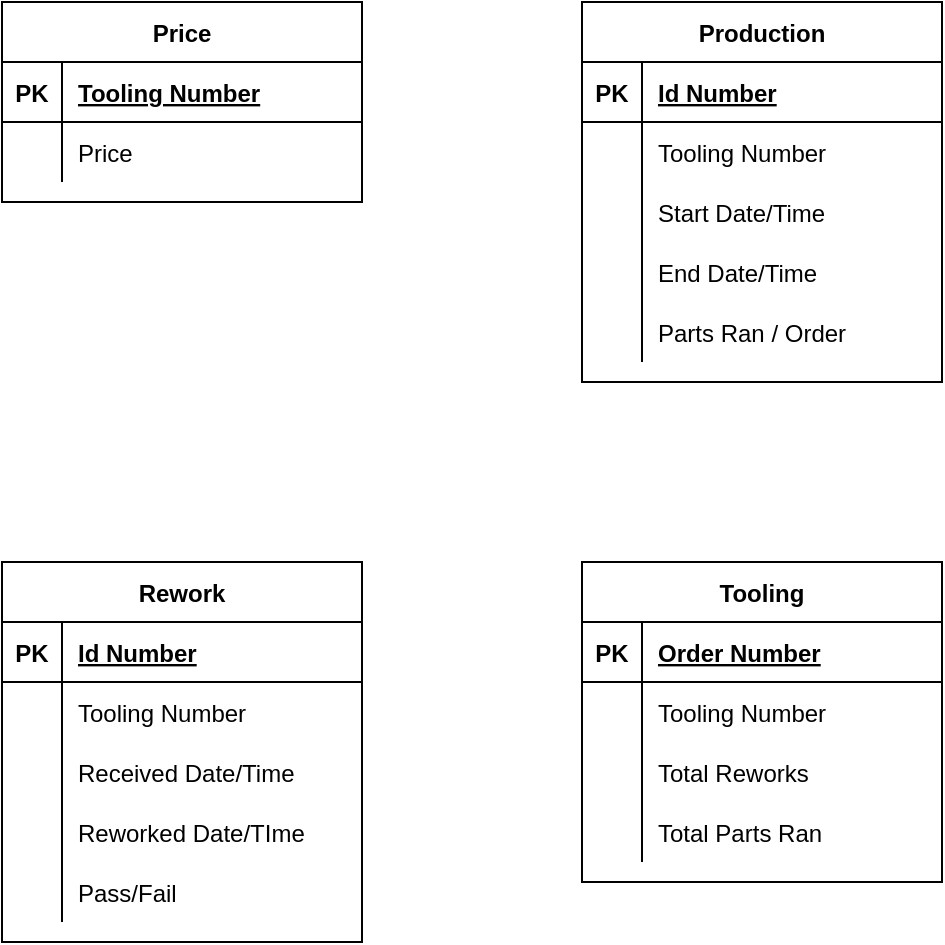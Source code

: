 <mxfile version="18.0.6" type="github">
  <diagram id="RRENwskyRE9DYIHY2a2I" name="Page-1">
    <mxGraphModel dx="1422" dy="762" grid="1" gridSize="10" guides="1" tooltips="1" connect="1" arrows="1" fold="1" page="1" pageScale="1" pageWidth="1100" pageHeight="850" math="0" shadow="0">
      <root>
        <mxCell id="0" />
        <mxCell id="1" parent="0" />
        <mxCell id="ueJi9EMiJd0sBEd1nQDv-1" value="Rework" style="shape=table;startSize=30;container=1;collapsible=1;childLayout=tableLayout;fixedRows=1;rowLines=0;fontStyle=1;align=center;resizeLast=1;" parent="1" vertex="1">
          <mxGeometry x="110" y="320" width="180" height="190" as="geometry" />
        </mxCell>
        <mxCell id="ueJi9EMiJd0sBEd1nQDv-2" value="" style="shape=tableRow;horizontal=0;startSize=0;swimlaneHead=0;swimlaneBody=0;fillColor=none;collapsible=0;dropTarget=0;points=[[0,0.5],[1,0.5]];portConstraint=eastwest;top=0;left=0;right=0;bottom=1;" parent="ueJi9EMiJd0sBEd1nQDv-1" vertex="1">
          <mxGeometry y="30" width="180" height="30" as="geometry" />
        </mxCell>
        <mxCell id="ueJi9EMiJd0sBEd1nQDv-3" value="PK" style="shape=partialRectangle;connectable=0;fillColor=none;top=0;left=0;bottom=0;right=0;fontStyle=1;overflow=hidden;" parent="ueJi9EMiJd0sBEd1nQDv-2" vertex="1">
          <mxGeometry width="30" height="30" as="geometry">
            <mxRectangle width="30" height="30" as="alternateBounds" />
          </mxGeometry>
        </mxCell>
        <mxCell id="ueJi9EMiJd0sBEd1nQDv-4" value="Id Number" style="shape=partialRectangle;connectable=0;fillColor=none;top=0;left=0;bottom=0;right=0;align=left;spacingLeft=6;fontStyle=5;overflow=hidden;" parent="ueJi9EMiJd0sBEd1nQDv-2" vertex="1">
          <mxGeometry x="30" width="150" height="30" as="geometry">
            <mxRectangle width="150" height="30" as="alternateBounds" />
          </mxGeometry>
        </mxCell>
        <mxCell id="ueJi9EMiJd0sBEd1nQDv-61" value="" style="shape=tableRow;horizontal=0;startSize=0;swimlaneHead=0;swimlaneBody=0;fillColor=none;collapsible=0;dropTarget=0;points=[[0,0.5],[1,0.5]];portConstraint=eastwest;top=0;left=0;right=0;bottom=0;" parent="ueJi9EMiJd0sBEd1nQDv-1" vertex="1">
          <mxGeometry y="60" width="180" height="30" as="geometry" />
        </mxCell>
        <mxCell id="ueJi9EMiJd0sBEd1nQDv-62" value="" style="shape=partialRectangle;connectable=0;fillColor=none;top=0;left=0;bottom=0;right=0;editable=1;overflow=hidden;" parent="ueJi9EMiJd0sBEd1nQDv-61" vertex="1">
          <mxGeometry width="30" height="30" as="geometry">
            <mxRectangle width="30" height="30" as="alternateBounds" />
          </mxGeometry>
        </mxCell>
        <mxCell id="ueJi9EMiJd0sBEd1nQDv-63" value="Tooling Number" style="shape=partialRectangle;connectable=0;fillColor=none;top=0;left=0;bottom=0;right=0;align=left;spacingLeft=6;overflow=hidden;" parent="ueJi9EMiJd0sBEd1nQDv-61" vertex="1">
          <mxGeometry x="30" width="150" height="30" as="geometry">
            <mxRectangle width="150" height="30" as="alternateBounds" />
          </mxGeometry>
        </mxCell>
        <mxCell id="ueJi9EMiJd0sBEd1nQDv-5" value="" style="shape=tableRow;horizontal=0;startSize=0;swimlaneHead=0;swimlaneBody=0;fillColor=none;collapsible=0;dropTarget=0;points=[[0,0.5],[1,0.5]];portConstraint=eastwest;top=0;left=0;right=0;bottom=0;" parent="ueJi9EMiJd0sBEd1nQDv-1" vertex="1">
          <mxGeometry y="90" width="180" height="30" as="geometry" />
        </mxCell>
        <mxCell id="ueJi9EMiJd0sBEd1nQDv-6" value="" style="shape=partialRectangle;connectable=0;fillColor=none;top=0;left=0;bottom=0;right=0;editable=1;overflow=hidden;" parent="ueJi9EMiJd0sBEd1nQDv-5" vertex="1">
          <mxGeometry width="30" height="30" as="geometry">
            <mxRectangle width="30" height="30" as="alternateBounds" />
          </mxGeometry>
        </mxCell>
        <mxCell id="ueJi9EMiJd0sBEd1nQDv-7" value="Received Date/Time" style="shape=partialRectangle;connectable=0;fillColor=none;top=0;left=0;bottom=0;right=0;align=left;spacingLeft=6;overflow=hidden;" parent="ueJi9EMiJd0sBEd1nQDv-5" vertex="1">
          <mxGeometry x="30" width="150" height="30" as="geometry">
            <mxRectangle width="150" height="30" as="alternateBounds" />
          </mxGeometry>
        </mxCell>
        <mxCell id="ueJi9EMiJd0sBEd1nQDv-8" value="" style="shape=tableRow;horizontal=0;startSize=0;swimlaneHead=0;swimlaneBody=0;fillColor=none;collapsible=0;dropTarget=0;points=[[0,0.5],[1,0.5]];portConstraint=eastwest;top=0;left=0;right=0;bottom=0;" parent="ueJi9EMiJd0sBEd1nQDv-1" vertex="1">
          <mxGeometry y="120" width="180" height="30" as="geometry" />
        </mxCell>
        <mxCell id="ueJi9EMiJd0sBEd1nQDv-9" value="" style="shape=partialRectangle;connectable=0;fillColor=none;top=0;left=0;bottom=0;right=0;editable=1;overflow=hidden;" parent="ueJi9EMiJd0sBEd1nQDv-8" vertex="1">
          <mxGeometry width="30" height="30" as="geometry">
            <mxRectangle width="30" height="30" as="alternateBounds" />
          </mxGeometry>
        </mxCell>
        <mxCell id="ueJi9EMiJd0sBEd1nQDv-10" value="Reworked Date/TIme" style="shape=partialRectangle;connectable=0;fillColor=none;top=0;left=0;bottom=0;right=0;align=left;spacingLeft=6;overflow=hidden;" parent="ueJi9EMiJd0sBEd1nQDv-8" vertex="1">
          <mxGeometry x="30" width="150" height="30" as="geometry">
            <mxRectangle width="150" height="30" as="alternateBounds" />
          </mxGeometry>
        </mxCell>
        <mxCell id="ZVsHlnKPKs3nifp8TrLM-56" value="" style="shape=tableRow;horizontal=0;startSize=0;swimlaneHead=0;swimlaneBody=0;fillColor=none;collapsible=0;dropTarget=0;points=[[0,0.5],[1,0.5]];portConstraint=eastwest;top=0;left=0;right=0;bottom=0;" vertex="1" parent="ueJi9EMiJd0sBEd1nQDv-1">
          <mxGeometry y="150" width="180" height="30" as="geometry" />
        </mxCell>
        <mxCell id="ZVsHlnKPKs3nifp8TrLM-57" value="" style="shape=partialRectangle;connectable=0;fillColor=none;top=0;left=0;bottom=0;right=0;editable=1;overflow=hidden;" vertex="1" parent="ZVsHlnKPKs3nifp8TrLM-56">
          <mxGeometry width="30" height="30" as="geometry">
            <mxRectangle width="30" height="30" as="alternateBounds" />
          </mxGeometry>
        </mxCell>
        <mxCell id="ZVsHlnKPKs3nifp8TrLM-58" value="Pass/Fail" style="shape=partialRectangle;connectable=0;fillColor=none;top=0;left=0;bottom=0;right=0;align=left;spacingLeft=6;overflow=hidden;" vertex="1" parent="ZVsHlnKPKs3nifp8TrLM-56">
          <mxGeometry x="30" width="150" height="30" as="geometry">
            <mxRectangle width="150" height="30" as="alternateBounds" />
          </mxGeometry>
        </mxCell>
        <mxCell id="ueJi9EMiJd0sBEd1nQDv-64" value="Production" style="shape=table;startSize=30;container=1;collapsible=1;childLayout=tableLayout;fixedRows=1;rowLines=0;fontStyle=1;align=center;resizeLast=1;" parent="1" vertex="1">
          <mxGeometry x="400" y="40" width="180" height="190" as="geometry" />
        </mxCell>
        <mxCell id="ueJi9EMiJd0sBEd1nQDv-65" value="" style="shape=tableRow;horizontal=0;startSize=0;swimlaneHead=0;swimlaneBody=0;fillColor=none;collapsible=0;dropTarget=0;points=[[0,0.5],[1,0.5]];portConstraint=eastwest;top=0;left=0;right=0;bottom=1;" parent="ueJi9EMiJd0sBEd1nQDv-64" vertex="1">
          <mxGeometry y="30" width="180" height="30" as="geometry" />
        </mxCell>
        <mxCell id="ueJi9EMiJd0sBEd1nQDv-66" value="PK" style="shape=partialRectangle;connectable=0;fillColor=none;top=0;left=0;bottom=0;right=0;fontStyle=1;overflow=hidden;" parent="ueJi9EMiJd0sBEd1nQDv-65" vertex="1">
          <mxGeometry width="30" height="30" as="geometry">
            <mxRectangle width="30" height="30" as="alternateBounds" />
          </mxGeometry>
        </mxCell>
        <mxCell id="ueJi9EMiJd0sBEd1nQDv-67" value="Id Number" style="shape=partialRectangle;connectable=0;fillColor=none;top=0;left=0;bottom=0;right=0;align=left;spacingLeft=6;fontStyle=5;overflow=hidden;" parent="ueJi9EMiJd0sBEd1nQDv-65" vertex="1">
          <mxGeometry x="30" width="150" height="30" as="geometry">
            <mxRectangle width="150" height="30" as="alternateBounds" />
          </mxGeometry>
        </mxCell>
        <mxCell id="ueJi9EMiJd0sBEd1nQDv-68" value="" style="shape=tableRow;horizontal=0;startSize=0;swimlaneHead=0;swimlaneBody=0;fillColor=none;collapsible=0;dropTarget=0;points=[[0,0.5],[1,0.5]];portConstraint=eastwest;top=0;left=0;right=0;bottom=0;" parent="ueJi9EMiJd0sBEd1nQDv-64" vertex="1">
          <mxGeometry y="60" width="180" height="30" as="geometry" />
        </mxCell>
        <mxCell id="ueJi9EMiJd0sBEd1nQDv-69" value="" style="shape=partialRectangle;connectable=0;fillColor=none;top=0;left=0;bottom=0;right=0;editable=1;overflow=hidden;" parent="ueJi9EMiJd0sBEd1nQDv-68" vertex="1">
          <mxGeometry width="30" height="30" as="geometry">
            <mxRectangle width="30" height="30" as="alternateBounds" />
          </mxGeometry>
        </mxCell>
        <mxCell id="ueJi9EMiJd0sBEd1nQDv-70" value="Tooling Number" style="shape=partialRectangle;connectable=0;fillColor=none;top=0;left=0;bottom=0;right=0;align=left;spacingLeft=6;overflow=hidden;" parent="ueJi9EMiJd0sBEd1nQDv-68" vertex="1">
          <mxGeometry x="30" width="150" height="30" as="geometry">
            <mxRectangle width="150" height="30" as="alternateBounds" />
          </mxGeometry>
        </mxCell>
        <mxCell id="ueJi9EMiJd0sBEd1nQDv-71" value="" style="shape=tableRow;horizontal=0;startSize=0;swimlaneHead=0;swimlaneBody=0;fillColor=none;collapsible=0;dropTarget=0;points=[[0,0.5],[1,0.5]];portConstraint=eastwest;top=0;left=0;right=0;bottom=0;" parent="ueJi9EMiJd0sBEd1nQDv-64" vertex="1">
          <mxGeometry y="90" width="180" height="30" as="geometry" />
        </mxCell>
        <mxCell id="ueJi9EMiJd0sBEd1nQDv-72" value="" style="shape=partialRectangle;connectable=0;fillColor=none;top=0;left=0;bottom=0;right=0;editable=1;overflow=hidden;" parent="ueJi9EMiJd0sBEd1nQDv-71" vertex="1">
          <mxGeometry width="30" height="30" as="geometry">
            <mxRectangle width="30" height="30" as="alternateBounds" />
          </mxGeometry>
        </mxCell>
        <mxCell id="ueJi9EMiJd0sBEd1nQDv-73" value="Start Date/Time" style="shape=partialRectangle;connectable=0;fillColor=none;top=0;left=0;bottom=0;right=0;align=left;spacingLeft=6;overflow=hidden;" parent="ueJi9EMiJd0sBEd1nQDv-71" vertex="1">
          <mxGeometry x="30" width="150" height="30" as="geometry">
            <mxRectangle width="150" height="30" as="alternateBounds" />
          </mxGeometry>
        </mxCell>
        <mxCell id="ueJi9EMiJd0sBEd1nQDv-74" value="" style="shape=tableRow;horizontal=0;startSize=0;swimlaneHead=0;swimlaneBody=0;fillColor=none;collapsible=0;dropTarget=0;points=[[0,0.5],[1,0.5]];portConstraint=eastwest;top=0;left=0;right=0;bottom=0;" parent="ueJi9EMiJd0sBEd1nQDv-64" vertex="1">
          <mxGeometry y="120" width="180" height="30" as="geometry" />
        </mxCell>
        <mxCell id="ueJi9EMiJd0sBEd1nQDv-75" value="" style="shape=partialRectangle;connectable=0;fillColor=none;top=0;left=0;bottom=0;right=0;editable=1;overflow=hidden;" parent="ueJi9EMiJd0sBEd1nQDv-74" vertex="1">
          <mxGeometry width="30" height="30" as="geometry">
            <mxRectangle width="30" height="30" as="alternateBounds" />
          </mxGeometry>
        </mxCell>
        <mxCell id="ueJi9EMiJd0sBEd1nQDv-76" value="End Date/Time" style="shape=partialRectangle;connectable=0;fillColor=none;top=0;left=0;bottom=0;right=0;align=left;spacingLeft=6;overflow=hidden;" parent="ueJi9EMiJd0sBEd1nQDv-74" vertex="1">
          <mxGeometry x="30" width="150" height="30" as="geometry">
            <mxRectangle width="150" height="30" as="alternateBounds" />
          </mxGeometry>
        </mxCell>
        <mxCell id="ueJi9EMiJd0sBEd1nQDv-80" value="" style="shape=tableRow;horizontal=0;startSize=0;swimlaneHead=0;swimlaneBody=0;fillColor=none;collapsible=0;dropTarget=0;points=[[0,0.5],[1,0.5]];portConstraint=eastwest;top=0;left=0;right=0;bottom=0;" parent="ueJi9EMiJd0sBEd1nQDv-64" vertex="1">
          <mxGeometry y="150" width="180" height="30" as="geometry" />
        </mxCell>
        <mxCell id="ueJi9EMiJd0sBEd1nQDv-81" value="" style="shape=partialRectangle;connectable=0;fillColor=none;top=0;left=0;bottom=0;right=0;editable=1;overflow=hidden;" parent="ueJi9EMiJd0sBEd1nQDv-80" vertex="1">
          <mxGeometry width="30" height="30" as="geometry">
            <mxRectangle width="30" height="30" as="alternateBounds" />
          </mxGeometry>
        </mxCell>
        <mxCell id="ueJi9EMiJd0sBEd1nQDv-82" value="Parts Ran / Order" style="shape=partialRectangle;connectable=0;fillColor=none;top=0;left=0;bottom=0;right=0;align=left;spacingLeft=6;overflow=hidden;" parent="ueJi9EMiJd0sBEd1nQDv-80" vertex="1">
          <mxGeometry x="30" width="150" height="30" as="geometry">
            <mxRectangle width="150" height="30" as="alternateBounds" />
          </mxGeometry>
        </mxCell>
        <mxCell id="ZVsHlnKPKs3nifp8TrLM-4" value="Tooling" style="shape=table;startSize=30;container=1;collapsible=1;childLayout=tableLayout;fixedRows=1;rowLines=0;fontStyle=1;align=center;resizeLast=1;" vertex="1" parent="1">
          <mxGeometry x="400" y="320" width="180" height="160" as="geometry" />
        </mxCell>
        <mxCell id="ZVsHlnKPKs3nifp8TrLM-5" value="" style="shape=tableRow;horizontal=0;startSize=0;swimlaneHead=0;swimlaneBody=0;fillColor=none;collapsible=0;dropTarget=0;points=[[0,0.5],[1,0.5]];portConstraint=eastwest;top=0;left=0;right=0;bottom=1;" vertex="1" parent="ZVsHlnKPKs3nifp8TrLM-4">
          <mxGeometry y="30" width="180" height="30" as="geometry" />
        </mxCell>
        <mxCell id="ZVsHlnKPKs3nifp8TrLM-6" value="PK" style="shape=partialRectangle;connectable=0;fillColor=none;top=0;left=0;bottom=0;right=0;fontStyle=1;overflow=hidden;" vertex="1" parent="ZVsHlnKPKs3nifp8TrLM-5">
          <mxGeometry width="30" height="30" as="geometry">
            <mxRectangle width="30" height="30" as="alternateBounds" />
          </mxGeometry>
        </mxCell>
        <mxCell id="ZVsHlnKPKs3nifp8TrLM-7" value="Order Number" style="shape=partialRectangle;connectable=0;fillColor=none;top=0;left=0;bottom=0;right=0;align=left;spacingLeft=6;fontStyle=5;overflow=hidden;" vertex="1" parent="ZVsHlnKPKs3nifp8TrLM-5">
          <mxGeometry x="30" width="150" height="30" as="geometry">
            <mxRectangle width="150" height="30" as="alternateBounds" />
          </mxGeometry>
        </mxCell>
        <mxCell id="ZVsHlnKPKs3nifp8TrLM-14" value="" style="shape=tableRow;horizontal=0;startSize=0;swimlaneHead=0;swimlaneBody=0;fillColor=none;collapsible=0;dropTarget=0;points=[[0,0.5],[1,0.5]];portConstraint=eastwest;top=0;left=0;right=0;bottom=0;" vertex="1" parent="ZVsHlnKPKs3nifp8TrLM-4">
          <mxGeometry y="60" width="180" height="30" as="geometry" />
        </mxCell>
        <mxCell id="ZVsHlnKPKs3nifp8TrLM-15" value="" style="shape=partialRectangle;connectable=0;fillColor=none;top=0;left=0;bottom=0;right=0;editable=1;overflow=hidden;" vertex="1" parent="ZVsHlnKPKs3nifp8TrLM-14">
          <mxGeometry width="30" height="30" as="geometry">
            <mxRectangle width="30" height="30" as="alternateBounds" />
          </mxGeometry>
        </mxCell>
        <mxCell id="ZVsHlnKPKs3nifp8TrLM-16" value="Tooling Number" style="shape=partialRectangle;connectable=0;fillColor=none;top=0;left=0;bottom=0;right=0;align=left;spacingLeft=6;overflow=hidden;" vertex="1" parent="ZVsHlnKPKs3nifp8TrLM-14">
          <mxGeometry x="30" width="150" height="30" as="geometry">
            <mxRectangle width="150" height="30" as="alternateBounds" />
          </mxGeometry>
        </mxCell>
        <mxCell id="ueJi9EMiJd0sBEd1nQDv-54" value="" style="shape=tableRow;horizontal=0;startSize=0;swimlaneHead=0;swimlaneBody=0;fillColor=none;collapsible=0;dropTarget=0;points=[[0,0.5],[1,0.5]];portConstraint=eastwest;top=0;left=0;right=0;bottom=0;" parent="ZVsHlnKPKs3nifp8TrLM-4" vertex="1">
          <mxGeometry y="90" width="180" height="30" as="geometry" />
        </mxCell>
        <mxCell id="ueJi9EMiJd0sBEd1nQDv-55" value="" style="shape=partialRectangle;connectable=0;fillColor=none;top=0;left=0;bottom=0;right=0;editable=1;overflow=hidden;" parent="ueJi9EMiJd0sBEd1nQDv-54" vertex="1">
          <mxGeometry width="30" height="30" as="geometry">
            <mxRectangle width="30" height="30" as="alternateBounds" />
          </mxGeometry>
        </mxCell>
        <mxCell id="ueJi9EMiJd0sBEd1nQDv-56" value="Total Reworks" style="shape=partialRectangle;connectable=0;fillColor=none;top=0;left=0;bottom=0;right=0;align=left;spacingLeft=6;overflow=hidden;" parent="ueJi9EMiJd0sBEd1nQDv-54" vertex="1">
          <mxGeometry x="30" width="150" height="30" as="geometry">
            <mxRectangle width="150" height="30" as="alternateBounds" />
          </mxGeometry>
        </mxCell>
        <mxCell id="ueJi9EMiJd0sBEd1nQDv-77" value="" style="shape=tableRow;horizontal=0;startSize=0;swimlaneHead=0;swimlaneBody=0;fillColor=none;collapsible=0;dropTarget=0;points=[[0,0.5],[1,0.5]];portConstraint=eastwest;top=0;left=0;right=0;bottom=0;" parent="ZVsHlnKPKs3nifp8TrLM-4" vertex="1">
          <mxGeometry y="120" width="180" height="30" as="geometry" />
        </mxCell>
        <mxCell id="ueJi9EMiJd0sBEd1nQDv-78" value="" style="shape=partialRectangle;connectable=0;fillColor=none;top=0;left=0;bottom=0;right=0;editable=1;overflow=hidden;" parent="ueJi9EMiJd0sBEd1nQDv-77" vertex="1">
          <mxGeometry width="30" height="30" as="geometry">
            <mxRectangle width="30" height="30" as="alternateBounds" />
          </mxGeometry>
        </mxCell>
        <mxCell id="ueJi9EMiJd0sBEd1nQDv-79" value="Total Parts Ran" style="shape=partialRectangle;connectable=0;fillColor=none;top=0;left=0;bottom=0;right=0;align=left;spacingLeft=6;overflow=hidden;" parent="ueJi9EMiJd0sBEd1nQDv-77" vertex="1">
          <mxGeometry x="30" width="150" height="30" as="geometry">
            <mxRectangle width="150" height="30" as="alternateBounds" />
          </mxGeometry>
        </mxCell>
        <mxCell id="ZVsHlnKPKs3nifp8TrLM-23" value="Price" style="shape=table;startSize=30;container=1;collapsible=1;childLayout=tableLayout;fixedRows=1;rowLines=0;fontStyle=1;align=center;resizeLast=1;" vertex="1" parent="1">
          <mxGeometry x="110" y="40" width="180" height="100" as="geometry" />
        </mxCell>
        <mxCell id="ZVsHlnKPKs3nifp8TrLM-24" value="" style="shape=tableRow;horizontal=0;startSize=0;swimlaneHead=0;swimlaneBody=0;fillColor=none;collapsible=0;dropTarget=0;points=[[0,0.5],[1,0.5]];portConstraint=eastwest;top=0;left=0;right=0;bottom=1;" vertex="1" parent="ZVsHlnKPKs3nifp8TrLM-23">
          <mxGeometry y="30" width="180" height="30" as="geometry" />
        </mxCell>
        <mxCell id="ZVsHlnKPKs3nifp8TrLM-25" value="PK" style="shape=partialRectangle;connectable=0;fillColor=none;top=0;left=0;bottom=0;right=0;fontStyle=1;overflow=hidden;" vertex="1" parent="ZVsHlnKPKs3nifp8TrLM-24">
          <mxGeometry width="30" height="30" as="geometry">
            <mxRectangle width="30" height="30" as="alternateBounds" />
          </mxGeometry>
        </mxCell>
        <mxCell id="ZVsHlnKPKs3nifp8TrLM-26" value="Tooling Number" style="shape=partialRectangle;connectable=0;fillColor=none;top=0;left=0;bottom=0;right=0;align=left;spacingLeft=6;fontStyle=5;overflow=hidden;" vertex="1" parent="ZVsHlnKPKs3nifp8TrLM-24">
          <mxGeometry x="30" width="150" height="30" as="geometry">
            <mxRectangle width="150" height="30" as="alternateBounds" />
          </mxGeometry>
        </mxCell>
        <mxCell id="ZVsHlnKPKs3nifp8TrLM-30" value="" style="shape=tableRow;horizontal=0;startSize=0;swimlaneHead=0;swimlaneBody=0;fillColor=none;collapsible=0;dropTarget=0;points=[[0,0.5],[1,0.5]];portConstraint=eastwest;top=0;left=0;right=0;bottom=0;" vertex="1" parent="ZVsHlnKPKs3nifp8TrLM-23">
          <mxGeometry y="60" width="180" height="30" as="geometry" />
        </mxCell>
        <mxCell id="ZVsHlnKPKs3nifp8TrLM-31" value="" style="shape=partialRectangle;connectable=0;fillColor=none;top=0;left=0;bottom=0;right=0;editable=1;overflow=hidden;" vertex="1" parent="ZVsHlnKPKs3nifp8TrLM-30">
          <mxGeometry width="30" height="30" as="geometry">
            <mxRectangle width="30" height="30" as="alternateBounds" />
          </mxGeometry>
        </mxCell>
        <mxCell id="ZVsHlnKPKs3nifp8TrLM-32" value="Price" style="shape=partialRectangle;connectable=0;fillColor=none;top=0;left=0;bottom=0;right=0;align=left;spacingLeft=6;overflow=hidden;" vertex="1" parent="ZVsHlnKPKs3nifp8TrLM-30">
          <mxGeometry x="30" width="150" height="30" as="geometry">
            <mxRectangle width="150" height="30" as="alternateBounds" />
          </mxGeometry>
        </mxCell>
      </root>
    </mxGraphModel>
  </diagram>
</mxfile>
